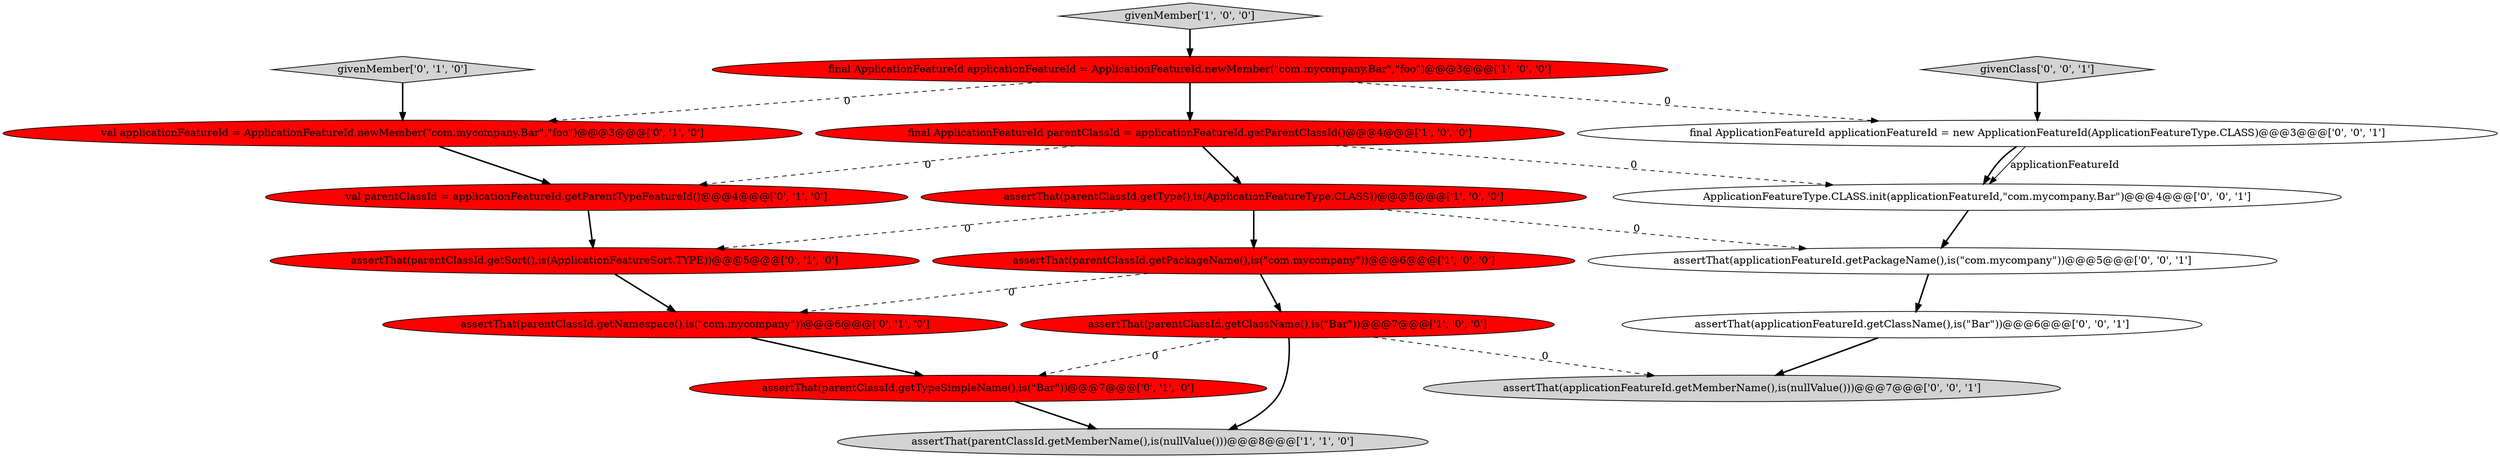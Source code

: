 digraph {
4 [style = filled, label = "assertThat(parentClassId.getMemberName(),is(nullValue()))@@@8@@@['1', '1', '0']", fillcolor = lightgray, shape = ellipse image = "AAA0AAABBB1BBB"];
17 [style = filled, label = "assertThat(applicationFeatureId.getPackageName(),is(\"com.mycompany\"))@@@5@@@['0', '0', '1']", fillcolor = white, shape = ellipse image = "AAA0AAABBB3BBB"];
5 [style = filled, label = "final ApplicationFeatureId applicationFeatureId = ApplicationFeatureId.newMember(\"com.mycompany.Bar\",\"foo\")@@@3@@@['1', '0', '0']", fillcolor = red, shape = ellipse image = "AAA1AAABBB1BBB"];
16 [style = filled, label = "assertThat(applicationFeatureId.getMemberName(),is(nullValue()))@@@7@@@['0', '0', '1']", fillcolor = lightgray, shape = ellipse image = "AAA0AAABBB3BBB"];
3 [style = filled, label = "final ApplicationFeatureId parentClassId = applicationFeatureId.getParentClassId()@@@4@@@['1', '0', '0']", fillcolor = red, shape = ellipse image = "AAA1AAABBB1BBB"];
8 [style = filled, label = "val parentClassId = applicationFeatureId.getParentTypeFeatureId()@@@4@@@['0', '1', '0']", fillcolor = red, shape = ellipse image = "AAA1AAABBB2BBB"];
1 [style = filled, label = "assertThat(parentClassId.getType(),is(ApplicationFeatureType.CLASS))@@@5@@@['1', '0', '0']", fillcolor = red, shape = ellipse image = "AAA1AAABBB1BBB"];
13 [style = filled, label = "ApplicationFeatureType.CLASS.init(applicationFeatureId,\"com.mycompany.Bar\")@@@4@@@['0', '0', '1']", fillcolor = white, shape = ellipse image = "AAA0AAABBB3BBB"];
18 [style = filled, label = "givenClass['0', '0', '1']", fillcolor = lightgray, shape = diamond image = "AAA0AAABBB3BBB"];
10 [style = filled, label = "givenMember['0', '1', '0']", fillcolor = lightgray, shape = diamond image = "AAA0AAABBB2BBB"];
6 [style = filled, label = "assertThat(parentClassId.getPackageName(),is(\"com.mycompany\"))@@@6@@@['1', '0', '0']", fillcolor = red, shape = ellipse image = "AAA1AAABBB1BBB"];
11 [style = filled, label = "assertThat(parentClassId.getSort(),is(ApplicationFeatureSort.TYPE))@@@5@@@['0', '1', '0']", fillcolor = red, shape = ellipse image = "AAA1AAABBB2BBB"];
12 [style = filled, label = "assertThat(parentClassId.getNamespace(),is(\"com.mycompany\"))@@@6@@@['0', '1', '0']", fillcolor = red, shape = ellipse image = "AAA1AAABBB2BBB"];
2 [style = filled, label = "assertThat(parentClassId.getClassName(),is(\"Bar\"))@@@7@@@['1', '0', '0']", fillcolor = red, shape = ellipse image = "AAA1AAABBB1BBB"];
0 [style = filled, label = "givenMember['1', '0', '0']", fillcolor = lightgray, shape = diamond image = "AAA0AAABBB1BBB"];
14 [style = filled, label = "final ApplicationFeatureId applicationFeatureId = new ApplicationFeatureId(ApplicationFeatureType.CLASS)@@@3@@@['0', '0', '1']", fillcolor = white, shape = ellipse image = "AAA0AAABBB3BBB"];
15 [style = filled, label = "assertThat(applicationFeatureId.getClassName(),is(\"Bar\"))@@@6@@@['0', '0', '1']", fillcolor = white, shape = ellipse image = "AAA0AAABBB3BBB"];
7 [style = filled, label = "val applicationFeatureId = ApplicationFeatureId.newMember(\"com.mycompany.Bar\",\"foo\")@@@3@@@['0', '1', '0']", fillcolor = red, shape = ellipse image = "AAA1AAABBB2BBB"];
9 [style = filled, label = "assertThat(parentClassId.getTypeSimpleName(),is(\"Bar\"))@@@7@@@['0', '1', '0']", fillcolor = red, shape = ellipse image = "AAA1AAABBB2BBB"];
5->3 [style = bold, label=""];
5->14 [style = dashed, label="0"];
3->1 [style = bold, label=""];
9->4 [style = bold, label=""];
11->12 [style = bold, label=""];
7->8 [style = bold, label=""];
12->9 [style = bold, label=""];
2->4 [style = bold, label=""];
10->7 [style = bold, label=""];
15->16 [style = bold, label=""];
3->13 [style = dashed, label="0"];
6->2 [style = bold, label=""];
6->12 [style = dashed, label="0"];
13->17 [style = bold, label=""];
1->17 [style = dashed, label="0"];
1->6 [style = bold, label=""];
2->9 [style = dashed, label="0"];
1->11 [style = dashed, label="0"];
2->16 [style = dashed, label="0"];
17->15 [style = bold, label=""];
3->8 [style = dashed, label="0"];
14->13 [style = solid, label="applicationFeatureId"];
14->13 [style = bold, label=""];
5->7 [style = dashed, label="0"];
8->11 [style = bold, label=""];
18->14 [style = bold, label=""];
0->5 [style = bold, label=""];
}

